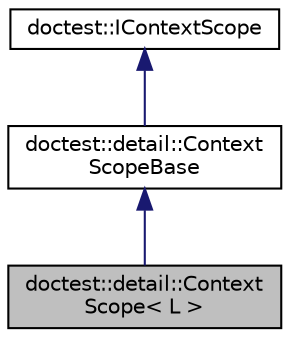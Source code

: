 digraph "doctest::detail::ContextScope&lt; L &gt;"
{
 // LATEX_PDF_SIZE
  edge [fontname="Helvetica",fontsize="10",labelfontname="Helvetica",labelfontsize="10"];
  node [fontname="Helvetica",fontsize="10",shape=record];
  Node1 [label="doctest::detail::Context\lScope\< L \>",height=0.2,width=0.4,color="black", fillcolor="grey75", style="filled", fontcolor="black",tooltip=" "];
  Node2 -> Node1 [dir="back",color="midnightblue",fontsize="10",style="solid",fontname="Helvetica"];
  Node2 [label="doctest::detail::Context\lScopeBase",height=0.2,width=0.4,color="black", fillcolor="white", style="filled",URL="$classdoctest_1_1detail_1_1_context_scope_base.html",tooltip=" "];
  Node3 -> Node2 [dir="back",color="midnightblue",fontsize="10",style="solid",fontname="Helvetica"];
  Node3 [label="doctest::IContextScope",height=0.2,width=0.4,color="black", fillcolor="white", style="filled",URL="$structdoctest_1_1_i_context_scope.html",tooltip=" "];
}
